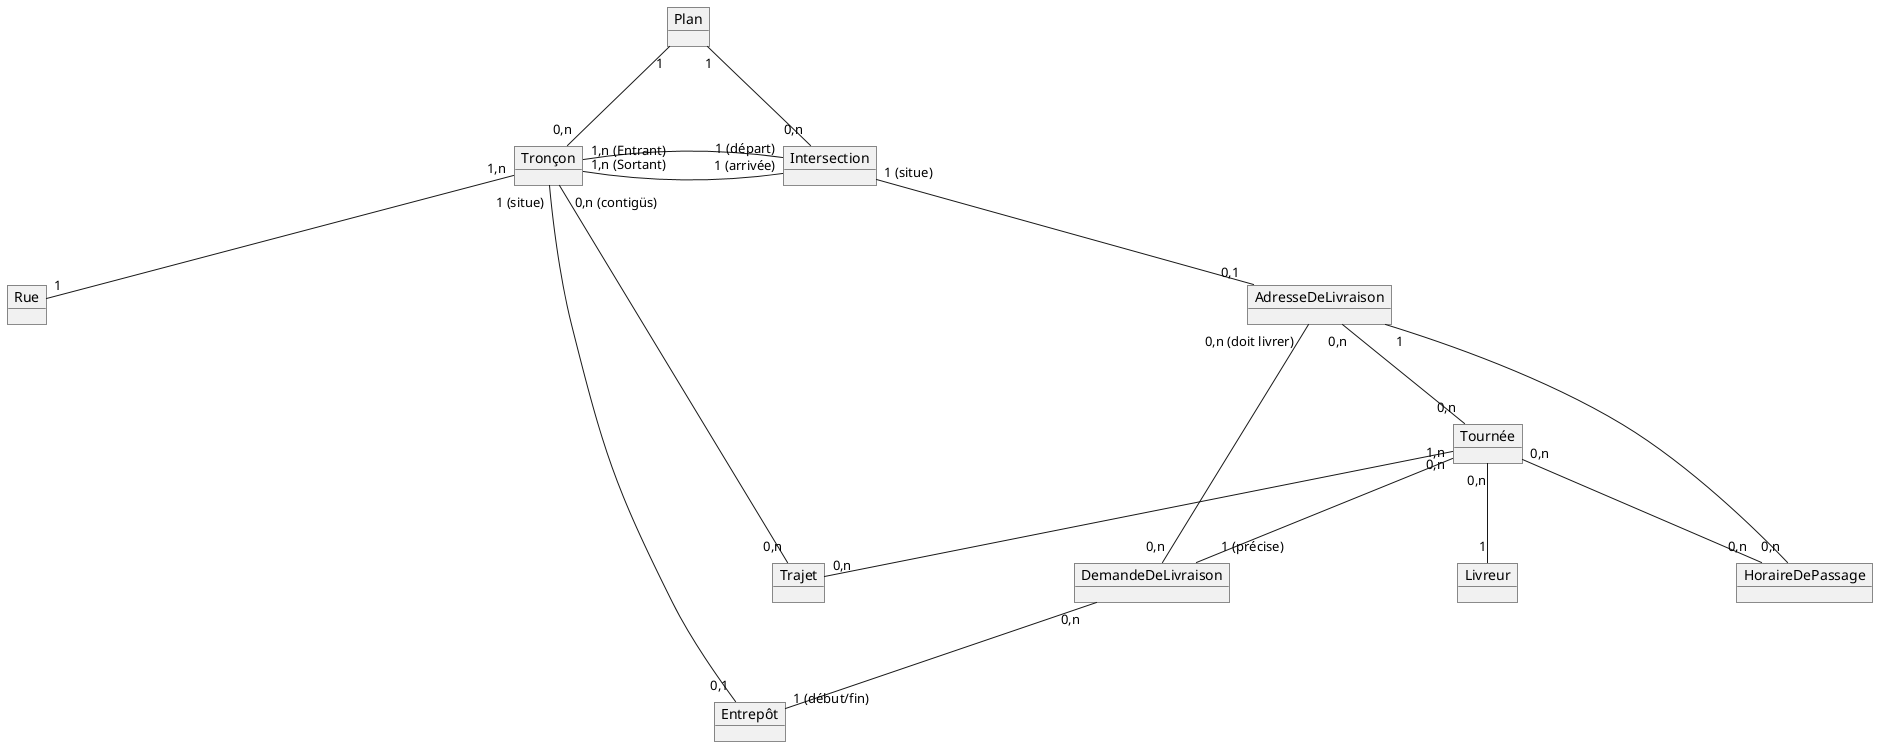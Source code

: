 @startuml
skinparam nodesep 200
skinparam ranksep 100

object Rue {
}
object Tronçon {
}
object Plan {
}
object Intersection {
}
object Entrepôt {
}
object HoraireDePassage {
}
object Tournée {
}
object AdresseDeLivraison {
}
object Trajet {
}
object Livreur {
}
object DemandeDeLivraison {
}


Tournée "0,n" -- "0,n" HoraireDePassage
Tournée "0,n" -up- "0,n" AdresseDeLivraison
Tournée "0,n" -- "0,n" Trajet
Tournée "0,n" -- "1" Livreur
Tournée "1,n" -- "1 (précise)" DemandeDeLivraison

Plan "1" -down- "0,n" Intersection
Plan "1" -down- "0,n" Tronçon

Tronçon "1,n (Sortant)" -right- "1 (arrivée)" Intersection
Tronçon "1,n (Entrant)" -right- "1 (départ)" Intersection
Tronçon "1 (situe)" -- "0,1" Entrepôt
Tronçon "1,n" -- "1" Rue
Tronçon "0,n (contigüs)" -- "0,n" Trajet

DemandeDeLivraison "0,n" -right- "0,n (doit livrer)" AdresseDeLivraison
DemandeDeLivraison "0,n" -- "1 (début/fin)" Entrepôt
Intersection "1 (situe)" -- "0,1" AdresseDeLivraison
HoraireDePassage "0,n" -- "1" AdresseDeLivraison
@enduml
